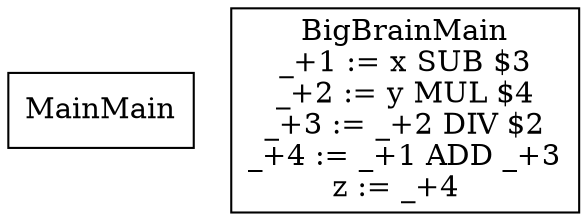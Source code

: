 digraph {
  graph [splines=ortho]
  node [shape=box]
  MainMain [label="MainMain\n"];
  BigBrainMain [label="BigBrainMain\n_+1 := x SUB $3\n_+2 := y MUL $4\n_+3 := _+2 DIV $2\n_+4 := _+1 ADD _+3\nz := _+4  \n"];
}